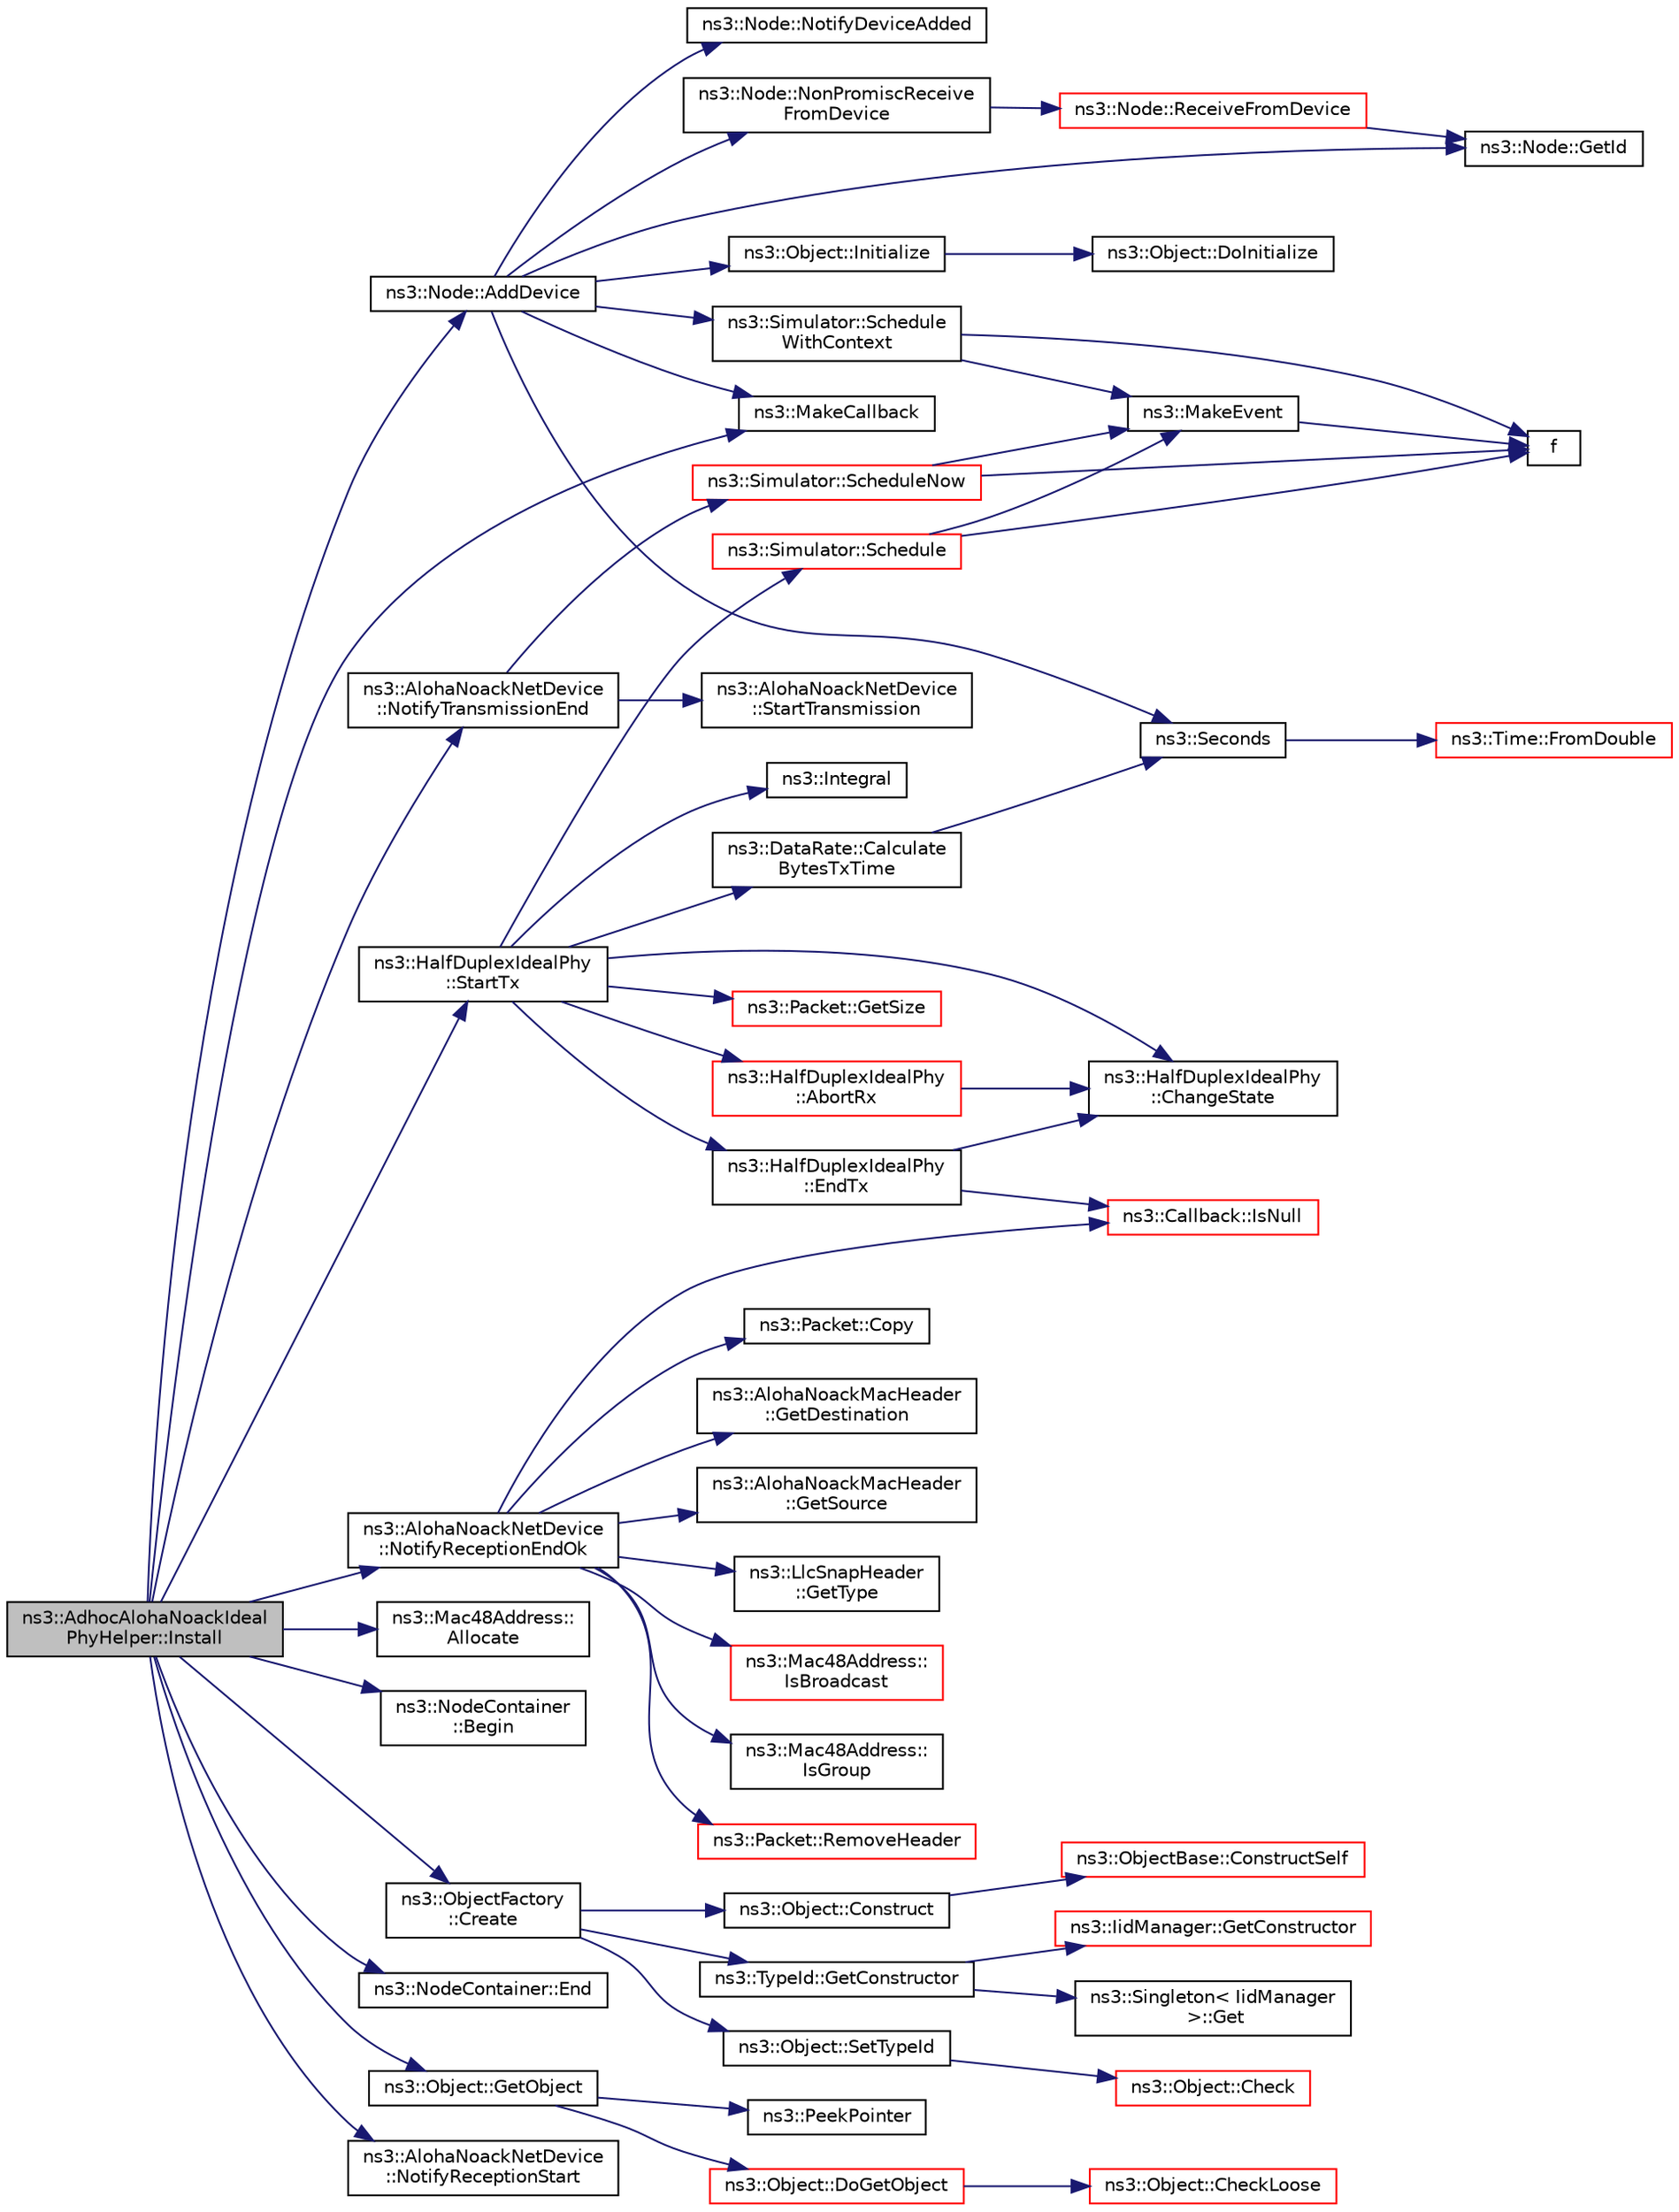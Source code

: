 digraph "ns3::AdhocAlohaNoackIdealPhyHelper::Install"
{
 // LATEX_PDF_SIZE
  edge [fontname="Helvetica",fontsize="10",labelfontname="Helvetica",labelfontsize="10"];
  node [fontname="Helvetica",fontsize="10",shape=record];
  rankdir="LR";
  Node1 [label="ns3::AdhocAlohaNoackIdeal\lPhyHelper::Install",height=0.2,width=0.4,color="black", fillcolor="grey75", style="filled", fontcolor="black",tooltip=" "];
  Node1 -> Node2 [color="midnightblue",fontsize="10",style="solid",fontname="Helvetica"];
  Node2 [label="ns3::Node::AddDevice",height=0.2,width=0.4,color="black", fillcolor="white", style="filled",URL="$classns3_1_1_node.html#a42ff83ee1d5d1649c770d3f5b62375de",tooltip="Associate a NetDevice to this node."];
  Node2 -> Node3 [color="midnightblue",fontsize="10",style="solid",fontname="Helvetica"];
  Node3 [label="ns3::Node::GetId",height=0.2,width=0.4,color="black", fillcolor="white", style="filled",URL="$classns3_1_1_node.html#a2ed8663077afcb8db519296b0ada6355",tooltip=" "];
  Node2 -> Node4 [color="midnightblue",fontsize="10",style="solid",fontname="Helvetica"];
  Node4 [label="ns3::Object::Initialize",height=0.2,width=0.4,color="black", fillcolor="white", style="filled",URL="$classns3_1_1_object.html#af4411cb29971772fcd09203474a95078",tooltip="Invoke DoInitialize on all Objects aggregated to this one."];
  Node4 -> Node5 [color="midnightblue",fontsize="10",style="solid",fontname="Helvetica"];
  Node5 [label="ns3::Object::DoInitialize",height=0.2,width=0.4,color="black", fillcolor="white", style="filled",URL="$classns3_1_1_object.html#af8482a521433409fb5c7f749398c9dbe",tooltip="Initialize() implementation."];
  Node2 -> Node6 [color="midnightblue",fontsize="10",style="solid",fontname="Helvetica"];
  Node6 [label="ns3::MakeCallback",height=0.2,width=0.4,color="black", fillcolor="white", style="filled",URL="$namespacens3.html#af1dde3c04374147fca0cfe3b0766d664",tooltip="Build Callbacks for class method members which take varying numbers of arguments and potentially retu..."];
  Node2 -> Node7 [color="midnightblue",fontsize="10",style="solid",fontname="Helvetica"];
  Node7 [label="ns3::Node::NonPromiscReceive\lFromDevice",height=0.2,width=0.4,color="black", fillcolor="white", style="filled",URL="$classns3_1_1_node.html#a72ebf5bdc911879511f1e249d471f7e5",tooltip="Receive a packet from a device in non-promiscuous mode."];
  Node7 -> Node8 [color="midnightblue",fontsize="10",style="solid",fontname="Helvetica"];
  Node8 [label="ns3::Node::ReceiveFromDevice",height=0.2,width=0.4,color="red", fillcolor="white", style="filled",URL="$classns3_1_1_node.html#a6cbe61c071c85bb3ba5d4843132cd119",tooltip="Receive a packet from a device."];
  Node8 -> Node3 [color="midnightblue",fontsize="10",style="solid",fontname="Helvetica"];
  Node2 -> Node60 [color="midnightblue",fontsize="10",style="solid",fontname="Helvetica"];
  Node60 [label="ns3::Node::NotifyDeviceAdded",height=0.2,width=0.4,color="black", fillcolor="white", style="filled",URL="$classns3_1_1_node.html#ae85e535c650941f4f8ca6845a9f61e42",tooltip="Notifies all the DeviceAdditionListener about the new device added."];
  Node2 -> Node61 [color="midnightblue",fontsize="10",style="solid",fontname="Helvetica"];
  Node61 [label="ns3::Simulator::Schedule\lWithContext",height=0.2,width=0.4,color="black", fillcolor="white", style="filled",URL="$classns3_1_1_simulator.html#a6801feda0ccf0595cb48d1e962cd40a1",tooltip="Schedule an event with the given context."];
  Node61 -> Node62 [color="midnightblue",fontsize="10",style="solid",fontname="Helvetica"];
  Node62 [label="f",height=0.2,width=0.4,color="black", fillcolor="white", style="filled",URL="$80211b_8c.html#ae7ffc1a8f84fa47a0812b2f2b9627132",tooltip=" "];
  Node61 -> Node63 [color="midnightblue",fontsize="10",style="solid",fontname="Helvetica"];
  Node63 [label="ns3::MakeEvent",height=0.2,width=0.4,color="black", fillcolor="white", style="filled",URL="$group__makeeventfnptr.html#ga289a28a2497c18a9bd299e5e2014094b",tooltip="Make an EventImpl from a function pointer taking varying numbers of arguments."];
  Node63 -> Node62 [color="midnightblue",fontsize="10",style="solid",fontname="Helvetica"];
  Node2 -> Node64 [color="midnightblue",fontsize="10",style="solid",fontname="Helvetica"];
  Node64 [label="ns3::Seconds",height=0.2,width=0.4,color="black", fillcolor="white", style="filled",URL="$group__timecivil.html#ga33c34b816f8ff6628e33d5c8e9713b9e",tooltip="Construct a Time in the indicated unit."];
  Node64 -> Node65 [color="midnightblue",fontsize="10",style="solid",fontname="Helvetica"];
  Node65 [label="ns3::Time::FromDouble",height=0.2,width=0.4,color="red", fillcolor="white", style="filled",URL="$classns3_1_1_time.html#a60e845f4a74e62495b86356afe604cb4",tooltip="Create a Time equal to value in unit unit."];
  Node1 -> Node70 [color="midnightblue",fontsize="10",style="solid",fontname="Helvetica"];
  Node70 [label="ns3::Mac48Address::\lAllocate",height=0.2,width=0.4,color="black", fillcolor="white", style="filled",URL="$classns3_1_1_mac48_address.html#a203b53c035649c0d4881fa1115aa2cdb",tooltip="Allocate a new Mac48Address."];
  Node1 -> Node71 [color="midnightblue",fontsize="10",style="solid",fontname="Helvetica"];
  Node71 [label="ns3::NodeContainer\l::Begin",height=0.2,width=0.4,color="black", fillcolor="white", style="filled",URL="$classns3_1_1_node_container.html#a2bfe1f50688c96e0888b1907e1e2f324",tooltip="Get an iterator which refers to the first Node in the container."];
  Node1 -> Node12 [color="midnightblue",fontsize="10",style="solid",fontname="Helvetica"];
  Node12 [label="ns3::ObjectFactory\l::Create",height=0.2,width=0.4,color="black", fillcolor="white", style="filled",URL="$classns3_1_1_object_factory.html#a52eda277f4aaab54266134ba48102ad7",tooltip="Create an Object instance of the configured TypeId."];
  Node12 -> Node13 [color="midnightblue",fontsize="10",style="solid",fontname="Helvetica"];
  Node13 [label="ns3::Object::Construct",height=0.2,width=0.4,color="black", fillcolor="white", style="filled",URL="$classns3_1_1_object.html#a636e8411dc5228771f45c9b805d348fa",tooltip="Initialize all member variables registered as Attributes of this TypeId."];
  Node13 -> Node14 [color="midnightblue",fontsize="10",style="solid",fontname="Helvetica"];
  Node14 [label="ns3::ObjectBase::ConstructSelf",height=0.2,width=0.4,color="red", fillcolor="white", style="filled",URL="$classns3_1_1_object_base.html#a5cda18dec6d0744cb652a3ed60056958",tooltip="Complete construction of ObjectBase; invoked by derived classes."];
  Node12 -> Node37 [color="midnightblue",fontsize="10",style="solid",fontname="Helvetica"];
  Node37 [label="ns3::TypeId::GetConstructor",height=0.2,width=0.4,color="black", fillcolor="white", style="filled",URL="$classns3_1_1_type_id.html#a66b2628edf921fc88945ec8a8f3a1683",tooltip="Get the constructor callback."];
  Node37 -> Node18 [color="midnightblue",fontsize="10",style="solid",fontname="Helvetica"];
  Node18 [label="ns3::Singleton\< IidManager\l \>::Get",height=0.2,width=0.4,color="black", fillcolor="white", style="filled",URL="$classns3_1_1_singleton.html#a80a2cd3c25a27ea72add7a9f7a141ffa",tooltip="Get a pointer to the singleton instance."];
  Node37 -> Node38 [color="midnightblue",fontsize="10",style="solid",fontname="Helvetica"];
  Node38 [label="ns3::IidManager::GetConstructor",height=0.2,width=0.4,color="red", fillcolor="white", style="filled",URL="$classns3_1_1_iid_manager.html#a5222ca2d43248c46812b39b993eb2e08",tooltip="Get the constructor Callback of a type id."];
  Node12 -> Node39 [color="midnightblue",fontsize="10",style="solid",fontname="Helvetica"];
  Node39 [label="ns3::Object::SetTypeId",height=0.2,width=0.4,color="black", fillcolor="white", style="filled",URL="$classns3_1_1_object.html#a19b1ebd8ec8fe404845e665880a6c5ad",tooltip="Set the TypeId of this Object."];
  Node39 -> Node40 [color="midnightblue",fontsize="10",style="solid",fontname="Helvetica"];
  Node40 [label="ns3::Object::Check",height=0.2,width=0.4,color="red", fillcolor="white", style="filled",URL="$classns3_1_1_object.html#a95070404e096887e1f126eae20c37f70",tooltip="Verify that this Object is still live, by checking it's reference count."];
  Node1 -> Node72 [color="midnightblue",fontsize="10",style="solid",fontname="Helvetica"];
  Node72 [label="ns3::NodeContainer::End",height=0.2,width=0.4,color="black", fillcolor="white", style="filled",URL="$classns3_1_1_node_container.html#a4904853b5d3e86f622a2ef8b4e959e08",tooltip="Get an iterator which indicates past-the-last Node in the container."];
  Node1 -> Node73 [color="midnightblue",fontsize="10",style="solid",fontname="Helvetica"];
  Node73 [label="ns3::Object::GetObject",height=0.2,width=0.4,color="black", fillcolor="white", style="filled",URL="$classns3_1_1_object.html#ad21f5401ff705cd29c37f931ea3afc18",tooltip="Get a pointer to the requested aggregated Object."];
  Node73 -> Node74 [color="midnightblue",fontsize="10",style="solid",fontname="Helvetica"];
  Node74 [label="ns3::Object::DoGetObject",height=0.2,width=0.4,color="red", fillcolor="white", style="filled",URL="$classns3_1_1_object.html#a7c009975f7c0994cb47a69f713745e0a",tooltip="Find an Object of TypeId tid in the aggregates of this Object."];
  Node74 -> Node75 [color="midnightblue",fontsize="10",style="solid",fontname="Helvetica"];
  Node75 [label="ns3::Object::CheckLoose",height=0.2,width=0.4,color="red", fillcolor="white", style="filled",URL="$classns3_1_1_object.html#a33b1d1c52665f27a2fd4857aef5618f2",tooltip="Check if any aggregated Objects have non-zero reference counts."];
  Node73 -> Node79 [color="midnightblue",fontsize="10",style="solid",fontname="Helvetica"];
  Node79 [label="ns3::PeekPointer",height=0.2,width=0.4,color="black", fillcolor="white", style="filled",URL="$namespacens3.html#af2a7557fe9afdd98d8f6f8f6e412cf5a",tooltip=" "];
  Node1 -> Node6 [color="midnightblue",fontsize="10",style="solid",fontname="Helvetica"];
  Node1 -> Node80 [color="midnightblue",fontsize="10",style="solid",fontname="Helvetica"];
  Node80 [label="ns3::AlohaNoackNetDevice\l::NotifyReceptionEndOk",height=0.2,width=0.4,color="black", fillcolor="white", style="filled",URL="$classns3_1_1_aloha_noack_net_device.html#ad2a4bfeb92d6ad91a5d5c07918902f58",tooltip="Notify the MAC that the PHY finished a reception successfully."];
  Node80 -> Node81 [color="midnightblue",fontsize="10",style="solid",fontname="Helvetica"];
  Node81 [label="ns3::Packet::Copy",height=0.2,width=0.4,color="black", fillcolor="white", style="filled",URL="$classns3_1_1_packet.html#afb38be706cfc761bc1c0591f595fc1b7",tooltip="performs a COW copy of the packet."];
  Node80 -> Node82 [color="midnightblue",fontsize="10",style="solid",fontname="Helvetica"];
  Node82 [label="ns3::AlohaNoackMacHeader\l::GetDestination",height=0.2,width=0.4,color="black", fillcolor="white", style="filled",URL="$classns3_1_1_aloha_noack_mac_header.html#ae48d0a06b766c1fd065d0f4fa8b66873",tooltip="Get the destination address."];
  Node80 -> Node83 [color="midnightblue",fontsize="10",style="solid",fontname="Helvetica"];
  Node83 [label="ns3::AlohaNoackMacHeader\l::GetSource",height=0.2,width=0.4,color="black", fillcolor="white", style="filled",URL="$classns3_1_1_aloha_noack_mac_header.html#a1cb5fc860cdd76e50bd1f7a9831213e5",tooltip="Get the source address."];
  Node80 -> Node84 [color="midnightblue",fontsize="10",style="solid",fontname="Helvetica"];
  Node84 [label="ns3::LlcSnapHeader\l::GetType",height=0.2,width=0.4,color="black", fillcolor="white", style="filled",URL="$classns3_1_1_llc_snap_header.html#a6779dfaf79e62d11658c303611fcc8b7",tooltip="Return the Ethertype."];
  Node80 -> Node85 [color="midnightblue",fontsize="10",style="solid",fontname="Helvetica"];
  Node85 [label="ns3::Mac48Address::\lIsBroadcast",height=0.2,width=0.4,color="red", fillcolor="white", style="filled",URL="$classns3_1_1_mac48_address.html#a89506622bfa63c3b1a7d5d82e2dbbd2d",tooltip=" "];
  Node80 -> Node88 [color="midnightblue",fontsize="10",style="solid",fontname="Helvetica"];
  Node88 [label="ns3::Mac48Address::\lIsGroup",height=0.2,width=0.4,color="black", fillcolor="white", style="filled",URL="$classns3_1_1_mac48_address.html#a56fbd59ebf507db02609a1e77c7c4656",tooltip=" "];
  Node80 -> Node89 [color="midnightblue",fontsize="10",style="solid",fontname="Helvetica"];
  Node89 [label="ns3::Callback::IsNull",height=0.2,width=0.4,color="red", fillcolor="white", style="filled",URL="$classns3_1_1_callback.html#a42eb007ca42c35b96daa497d6d42d5f2",tooltip="Check for null implementation."];
  Node80 -> Node91 [color="midnightblue",fontsize="10",style="solid",fontname="Helvetica"];
  Node91 [label="ns3::Packet::RemoveHeader",height=0.2,width=0.4,color="red", fillcolor="white", style="filled",URL="$classns3_1_1_packet.html#a0961eccf975d75f902d40956c93ba63e",tooltip="Deserialize and remove the header from the internal buffer."];
  Node1 -> Node106 [color="midnightblue",fontsize="10",style="solid",fontname="Helvetica"];
  Node106 [label="ns3::AlohaNoackNetDevice\l::NotifyReceptionStart",height=0.2,width=0.4,color="black", fillcolor="white", style="filled",URL="$classns3_1_1_aloha_noack_net_device.html#a356254832ab880114c98f939f26843a9",tooltip="Notify the MAC that the PHY has started a reception."];
  Node1 -> Node107 [color="midnightblue",fontsize="10",style="solid",fontname="Helvetica"];
  Node107 [label="ns3::AlohaNoackNetDevice\l::NotifyTransmissionEnd",height=0.2,width=0.4,color="black", fillcolor="white", style="filled",URL="$classns3_1_1_aloha_noack_net_device.html#a7fcff6bdf5cf11f81d22c2ee9e1b1745",tooltip="Notify the MAC that the PHY has finished a previously started transmission."];
  Node107 -> Node108 [color="midnightblue",fontsize="10",style="solid",fontname="Helvetica"];
  Node108 [label="ns3::Simulator::ScheduleNow",height=0.2,width=0.4,color="red", fillcolor="white", style="filled",URL="$classns3_1_1_simulator.html#ab8a8b58feaa12f531175df5fd355c362",tooltip="Schedule an event to expire Now."];
  Node108 -> Node62 [color="midnightblue",fontsize="10",style="solid",fontname="Helvetica"];
  Node108 -> Node63 [color="midnightblue",fontsize="10",style="solid",fontname="Helvetica"];
  Node107 -> Node118 [color="midnightblue",fontsize="10",style="solid",fontname="Helvetica"];
  Node118 [label="ns3::AlohaNoackNetDevice\l::StartTransmission",height=0.2,width=0.4,color="black", fillcolor="white", style="filled",URL="$classns3_1_1_aloha_noack_net_device.html#a289a06303c625231c21b1d794fc3264b",tooltip="start the transmission of a packet by contacting the PHY layer"];
  Node1 -> Node119 [color="midnightblue",fontsize="10",style="solid",fontname="Helvetica"];
  Node119 [label="ns3::HalfDuplexIdealPhy\l::StartTx",height=0.2,width=0.4,color="black", fillcolor="white", style="filled",URL="$classns3_1_1_half_duplex_ideal_phy.html#ae5cc5d9c4faab8c4119c7f9a5a631cca",tooltip="Start a transmission."];
  Node119 -> Node120 [color="midnightblue",fontsize="10",style="solid",fontname="Helvetica"];
  Node120 [label="ns3::HalfDuplexIdealPhy\l::AbortRx",height=0.2,width=0.4,color="red", fillcolor="white", style="filled",URL="$classns3_1_1_half_duplex_ideal_phy.html#ad741468b96575a6cc5c72893f6b36a74",tooltip="About current Rx."];
  Node120 -> Node125 [color="midnightblue",fontsize="10",style="solid",fontname="Helvetica"];
  Node125 [label="ns3::HalfDuplexIdealPhy\l::ChangeState",height=0.2,width=0.4,color="black", fillcolor="white", style="filled",URL="$classns3_1_1_half_duplex_ideal_phy.html#a9eb5135bc6ae1ddb50920c92f64222cd",tooltip="Change the PHY state."];
  Node119 -> Node126 [color="midnightblue",fontsize="10",style="solid",fontname="Helvetica"];
  Node126 [label="ns3::DataRate::Calculate\lBytesTxTime",height=0.2,width=0.4,color="black", fillcolor="white", style="filled",URL="$classns3_1_1_data_rate.html#ad48e44c56e8b1f82b576ff3cfae4962f",tooltip="Calculate transmission time."];
  Node126 -> Node64 [color="midnightblue",fontsize="10",style="solid",fontname="Helvetica"];
  Node119 -> Node125 [color="midnightblue",fontsize="10",style="solid",fontname="Helvetica"];
  Node119 -> Node127 [color="midnightblue",fontsize="10",style="solid",fontname="Helvetica"];
  Node127 [label="ns3::HalfDuplexIdealPhy\l::EndTx",height=0.2,width=0.4,color="black", fillcolor="white", style="filled",URL="$classns3_1_1_half_duplex_ideal_phy.html#abf572203288ca08774135c02691215a8",tooltip="End the current Tx."];
  Node127 -> Node125 [color="midnightblue",fontsize="10",style="solid",fontname="Helvetica"];
  Node127 -> Node89 [color="midnightblue",fontsize="10",style="solid",fontname="Helvetica"];
  Node119 -> Node128 [color="midnightblue",fontsize="10",style="solid",fontname="Helvetica"];
  Node128 [label="ns3::Packet::GetSize",height=0.2,width=0.4,color="red", fillcolor="white", style="filled",URL="$classns3_1_1_packet.html#afff7cb1ff518ee6dc0d424e10a5ad6ec",tooltip="Returns the the size in bytes of the packet (including the zero-filled initial payload)."];
  Node119 -> Node130 [color="midnightblue",fontsize="10",style="solid",fontname="Helvetica"];
  Node130 [label="ns3::Integral",height=0.2,width=0.4,color="black", fillcolor="white", style="filled",URL="$namespacens3.html#a3dd3817567502f8bc77b04e47134c070",tooltip=" "];
  Node119 -> Node131 [color="midnightblue",fontsize="10",style="solid",fontname="Helvetica"];
  Node131 [label="ns3::Simulator::Schedule",height=0.2,width=0.4,color="red", fillcolor="white", style="filled",URL="$classns3_1_1_simulator.html#a3da7d28335c8ac0e3e86781f766df241",tooltip="Schedule an event to expire after delay."];
  Node131 -> Node62 [color="midnightblue",fontsize="10",style="solid",fontname="Helvetica"];
  Node131 -> Node63 [color="midnightblue",fontsize="10",style="solid",fontname="Helvetica"];
}
